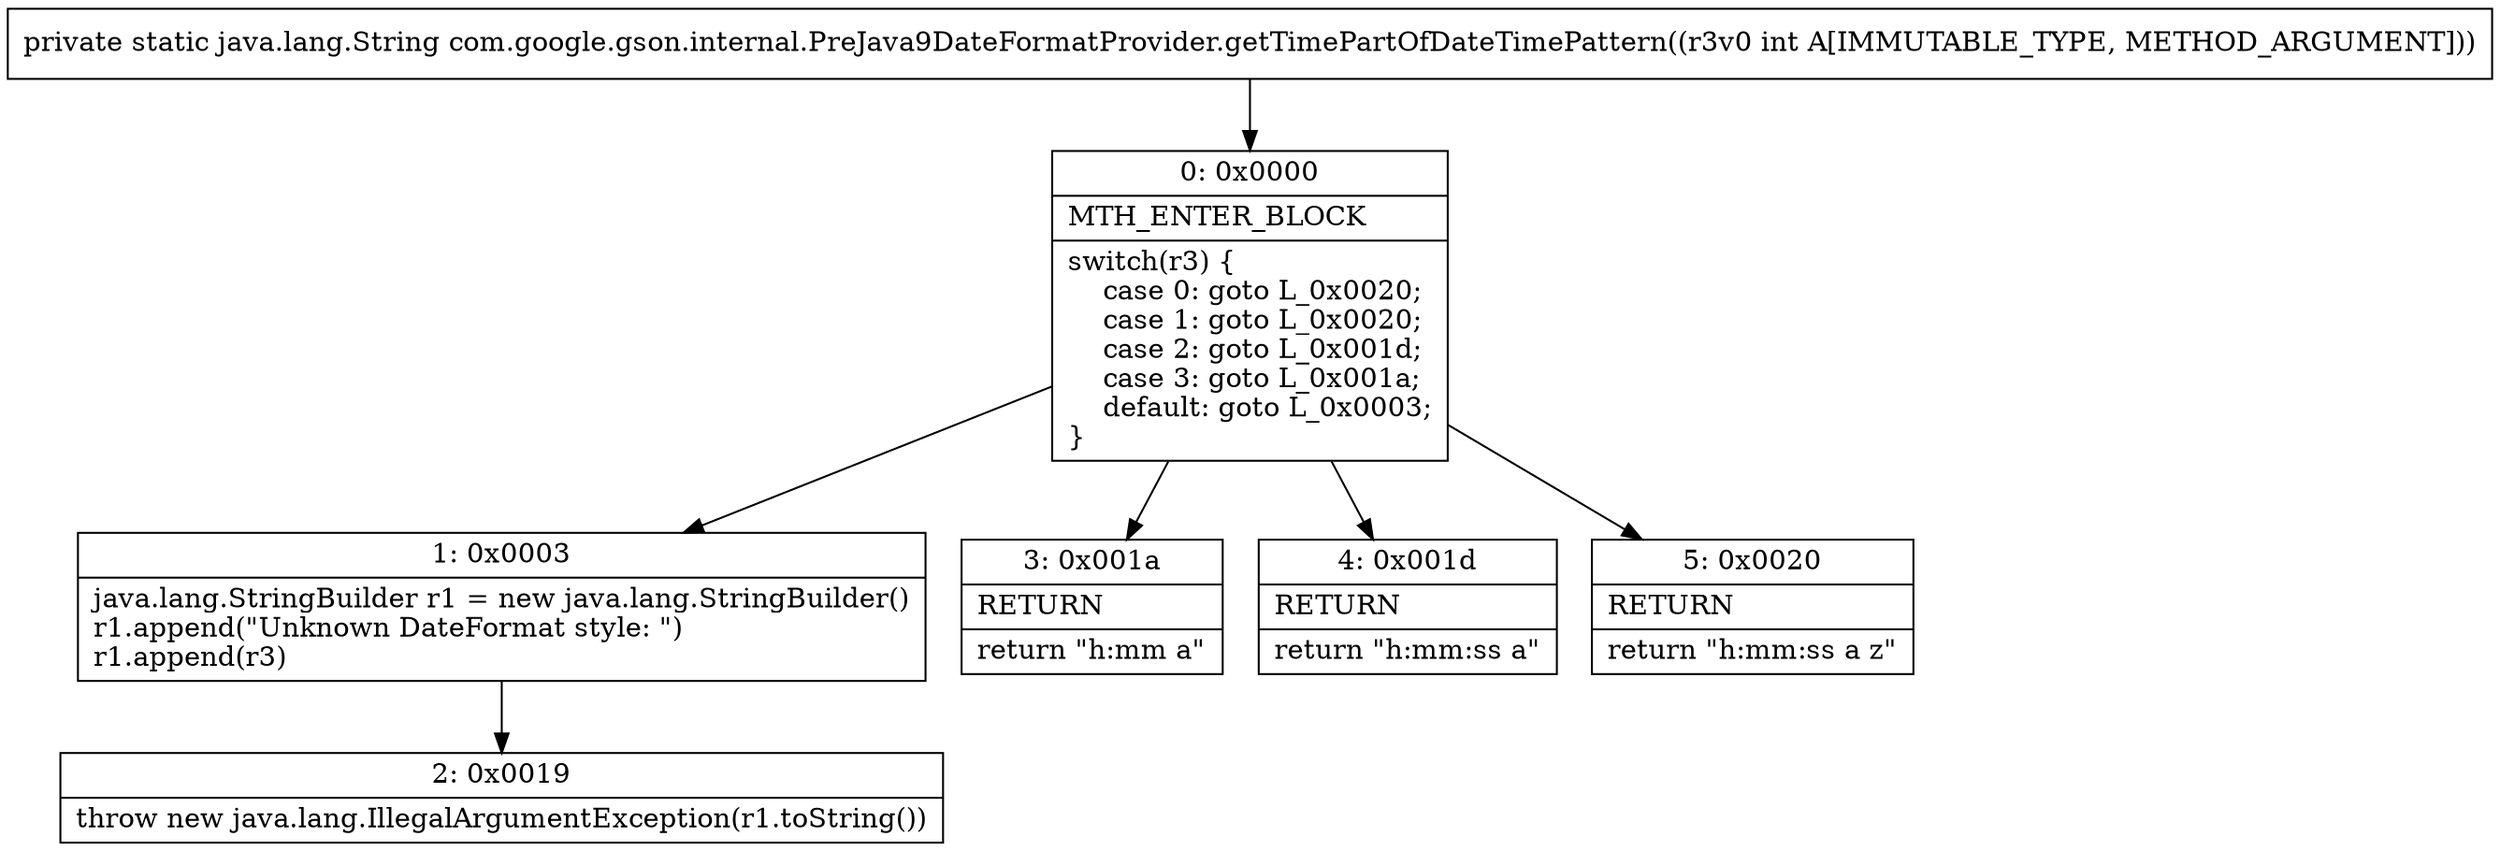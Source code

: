 digraph "CFG forcom.google.gson.internal.PreJava9DateFormatProvider.getTimePartOfDateTimePattern(I)Ljava\/lang\/String;" {
Node_0 [shape=record,label="{0\:\ 0x0000|MTH_ENTER_BLOCK\l|switch(r3) \{\l    case 0: goto L_0x0020;\l    case 1: goto L_0x0020;\l    case 2: goto L_0x001d;\l    case 3: goto L_0x001a;\l    default: goto L_0x0003;\l\}\l}"];
Node_1 [shape=record,label="{1\:\ 0x0003|java.lang.StringBuilder r1 = new java.lang.StringBuilder()\lr1.append(\"Unknown DateFormat style: \")\lr1.append(r3)\l}"];
Node_2 [shape=record,label="{2\:\ 0x0019|throw new java.lang.IllegalArgumentException(r1.toString())\l}"];
Node_3 [shape=record,label="{3\:\ 0x001a|RETURN\l|return \"h:mm a\"\l}"];
Node_4 [shape=record,label="{4\:\ 0x001d|RETURN\l|return \"h:mm:ss a\"\l}"];
Node_5 [shape=record,label="{5\:\ 0x0020|RETURN\l|return \"h:mm:ss a z\"\l}"];
MethodNode[shape=record,label="{private static java.lang.String com.google.gson.internal.PreJava9DateFormatProvider.getTimePartOfDateTimePattern((r3v0 int A[IMMUTABLE_TYPE, METHOD_ARGUMENT])) }"];
MethodNode -> Node_0;
Node_0 -> Node_1;
Node_0 -> Node_3;
Node_0 -> Node_4;
Node_0 -> Node_5;
Node_1 -> Node_2;
}

